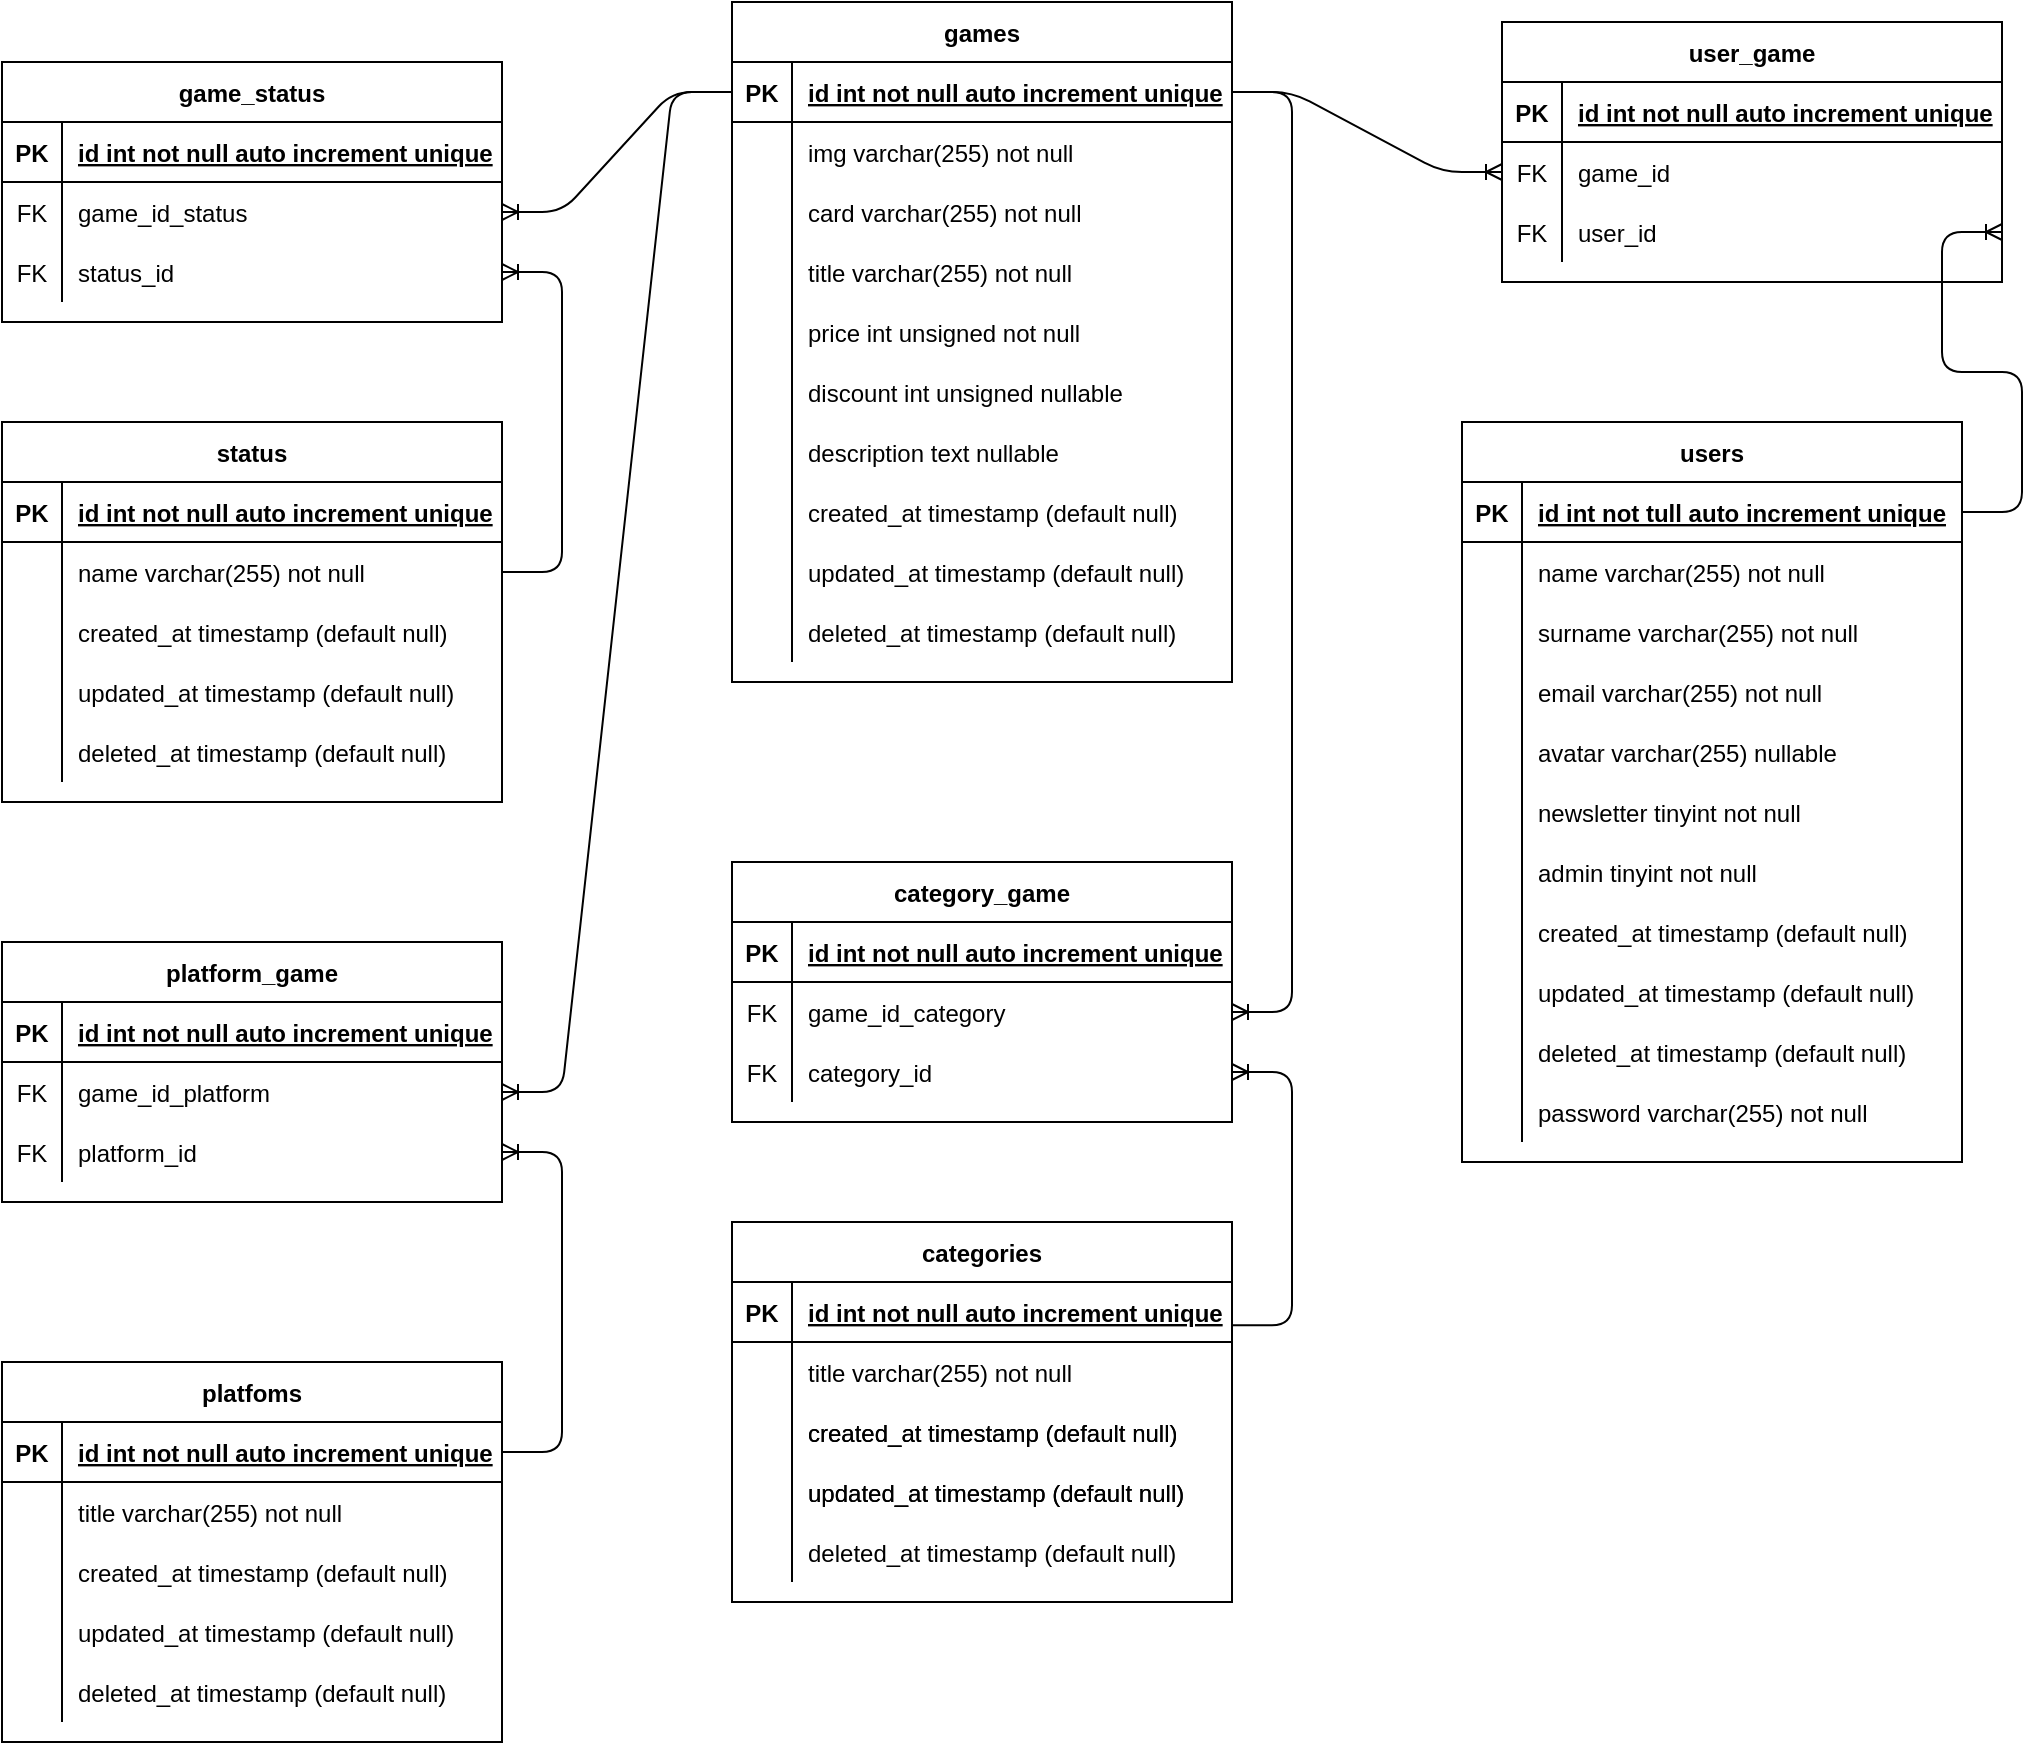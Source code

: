 <mxfile version="14.8.4" type="google"><diagram id="R2lEEEUBdFMjLlhIrx00" name="Page-1"><mxGraphModel dx="1662" dy="804" grid="1" gridSize="10" guides="1" tooltips="1" connect="1" arrows="1" fold="1" page="1" pageScale="1" pageWidth="850" pageHeight="1100" math="0" shadow="0" extFonts="Permanent Marker^https://fonts.googleapis.com/css?family=Permanent+Marker"><root><mxCell id="0"/><mxCell id="1" parent="0"/><mxCell id="C-vyLk0tnHw3VtMMgP7b-13" value="categories" style="shape=table;startSize=30;container=1;collapsible=1;childLayout=tableLayout;fixedRows=1;rowLines=0;fontStyle=1;align=center;resizeLast=1;" parent="1" vertex="1"><mxGeometry x="425" y="630" width="250" height="190" as="geometry"/></mxCell><mxCell id="C-vyLk0tnHw3VtMMgP7b-14" value="" style="shape=partialRectangle;collapsible=0;dropTarget=0;pointerEvents=0;fillColor=none;points=[[0,0.5],[1,0.5]];portConstraint=eastwest;top=0;left=0;right=0;bottom=1;" parent="C-vyLk0tnHw3VtMMgP7b-13" vertex="1"><mxGeometry y="30" width="250" height="30" as="geometry"/></mxCell><mxCell id="C-vyLk0tnHw3VtMMgP7b-15" value="PK" style="shape=partialRectangle;overflow=hidden;connectable=0;fillColor=none;top=0;left=0;bottom=0;right=0;fontStyle=1;" parent="C-vyLk0tnHw3VtMMgP7b-14" vertex="1"><mxGeometry width="30" height="30" as="geometry"/></mxCell><mxCell id="C-vyLk0tnHw3VtMMgP7b-16" value="id int not null auto increment unique" style="shape=partialRectangle;overflow=hidden;connectable=0;fillColor=none;top=0;left=0;bottom=0;right=0;align=left;spacingLeft=6;fontStyle=5;" parent="C-vyLk0tnHw3VtMMgP7b-14" vertex="1"><mxGeometry x="30" width="220" height="30" as="geometry"/></mxCell><mxCell id="C-vyLk0tnHw3VtMMgP7b-17" value="" style="shape=partialRectangle;collapsible=0;dropTarget=0;pointerEvents=0;fillColor=none;points=[[0,0.5],[1,0.5]];portConstraint=eastwest;top=0;left=0;right=0;bottom=0;" parent="C-vyLk0tnHw3VtMMgP7b-13" vertex="1"><mxGeometry y="60" width="250" height="30" as="geometry"/></mxCell><mxCell id="C-vyLk0tnHw3VtMMgP7b-18" value="" style="shape=partialRectangle;overflow=hidden;connectable=0;fillColor=none;top=0;left=0;bottom=0;right=0;" parent="C-vyLk0tnHw3VtMMgP7b-17" vertex="1"><mxGeometry width="30" height="30" as="geometry"/></mxCell><mxCell id="C-vyLk0tnHw3VtMMgP7b-19" value="title varchar(255) not null" style="shape=partialRectangle;overflow=hidden;connectable=0;fillColor=none;top=0;left=0;bottom=0;right=0;align=left;spacingLeft=6;" parent="C-vyLk0tnHw3VtMMgP7b-17" vertex="1"><mxGeometry x="30" width="220" height="30" as="geometry"/></mxCell><mxCell id="DOrkdkIdD7_rXKgFwpQY-126" value="" style="shape=partialRectangle;collapsible=0;dropTarget=0;pointerEvents=0;fillColor=none;points=[[0,0.5],[1,0.5]];portConstraint=eastwest;top=0;left=0;right=0;bottom=0;" parent="C-vyLk0tnHw3VtMMgP7b-13" vertex="1"><mxGeometry y="90" width="250" height="30" as="geometry"/></mxCell><mxCell id="DOrkdkIdD7_rXKgFwpQY-127" value="" style="shape=partialRectangle;overflow=hidden;connectable=0;fillColor=none;top=0;left=0;bottom=0;right=0;" parent="DOrkdkIdD7_rXKgFwpQY-126" vertex="1"><mxGeometry width="30" height="30" as="geometry"/></mxCell><mxCell id="DOrkdkIdD7_rXKgFwpQY-128" value="" style="shape=partialRectangle;overflow=hidden;connectable=0;fillColor=none;top=0;left=0;bottom=0;right=0;align=left;spacingLeft=6;" parent="DOrkdkIdD7_rXKgFwpQY-126" vertex="1"><mxGeometry x="30" width="220" height="30" as="geometry"/></mxCell><mxCell id="DOrkdkIdD7_rXKgFwpQY-129" value="" style="shape=partialRectangle;collapsible=0;dropTarget=0;pointerEvents=0;fillColor=none;points=[[0,0.5],[1,0.5]];portConstraint=eastwest;top=0;left=0;right=0;bottom=0;" parent="C-vyLk0tnHw3VtMMgP7b-13" vertex="1"><mxGeometry y="120" width="250" height="30" as="geometry"/></mxCell><mxCell id="DOrkdkIdD7_rXKgFwpQY-130" value="" style="shape=partialRectangle;overflow=hidden;connectable=0;fillColor=none;top=0;left=0;bottom=0;right=0;" parent="DOrkdkIdD7_rXKgFwpQY-129" vertex="1"><mxGeometry width="30" height="30" as="geometry"/></mxCell><mxCell id="DOrkdkIdD7_rXKgFwpQY-131" value="" style="shape=partialRectangle;overflow=hidden;connectable=0;fillColor=none;top=0;left=0;bottom=0;right=0;align=left;spacingLeft=6;" parent="DOrkdkIdD7_rXKgFwpQY-129" vertex="1"><mxGeometry x="30" width="220" height="30" as="geometry"/></mxCell><mxCell id="DOrkdkIdD7_rXKgFwpQY-132" value="" style="shape=partialRectangle;collapsible=0;dropTarget=0;pointerEvents=0;fillColor=none;points=[[0,0.5],[1,0.5]];portConstraint=eastwest;top=0;left=0;right=0;bottom=0;" parent="C-vyLk0tnHw3VtMMgP7b-13" vertex="1"><mxGeometry y="150" width="250" height="30" as="geometry"/></mxCell><mxCell id="DOrkdkIdD7_rXKgFwpQY-133" value="" style="shape=partialRectangle;overflow=hidden;connectable=0;fillColor=none;top=0;left=0;bottom=0;right=0;" parent="DOrkdkIdD7_rXKgFwpQY-132" vertex="1"><mxGeometry width="30" height="30" as="geometry"/></mxCell><mxCell id="DOrkdkIdD7_rXKgFwpQY-134" value="" style="shape=partialRectangle;overflow=hidden;connectable=0;fillColor=none;top=0;left=0;bottom=0;right=0;align=left;spacingLeft=6;" parent="DOrkdkIdD7_rXKgFwpQY-132" vertex="1"><mxGeometry x="30" width="220" height="30" as="geometry"/></mxCell><mxCell id="C-vyLk0tnHw3VtMMgP7b-23" value="users" style="shape=table;startSize=30;container=1;collapsible=1;childLayout=tableLayout;fixedRows=1;rowLines=0;fontStyle=1;align=center;resizeLast=1;" parent="1" vertex="1"><mxGeometry x="790" y="230" width="250" height="370" as="geometry"/></mxCell><mxCell id="C-vyLk0tnHw3VtMMgP7b-24" value="" style="shape=partialRectangle;collapsible=0;dropTarget=0;pointerEvents=0;fillColor=none;points=[[0,0.5],[1,0.5]];portConstraint=eastwest;top=0;left=0;right=0;bottom=1;" parent="C-vyLk0tnHw3VtMMgP7b-23" vertex="1"><mxGeometry y="30" width="250" height="30" as="geometry"/></mxCell><mxCell id="C-vyLk0tnHw3VtMMgP7b-25" value="PK" style="shape=partialRectangle;overflow=hidden;connectable=0;fillColor=none;top=0;left=0;bottom=0;right=0;fontStyle=1;" parent="C-vyLk0tnHw3VtMMgP7b-24" vertex="1"><mxGeometry width="30" height="30" as="geometry"/></mxCell><mxCell id="C-vyLk0tnHw3VtMMgP7b-26" value="id int not tull auto increment unique" style="shape=partialRectangle;overflow=hidden;connectable=0;fillColor=none;top=0;left=0;bottom=0;right=0;align=left;spacingLeft=6;fontStyle=5;" parent="C-vyLk0tnHw3VtMMgP7b-24" vertex="1"><mxGeometry x="30" width="220" height="30" as="geometry"/></mxCell><mxCell id="C-vyLk0tnHw3VtMMgP7b-27" value="" style="shape=partialRectangle;collapsible=0;dropTarget=0;pointerEvents=0;fillColor=none;points=[[0,0.5],[1,0.5]];portConstraint=eastwest;top=0;left=0;right=0;bottom=0;" parent="C-vyLk0tnHw3VtMMgP7b-23" vertex="1"><mxGeometry y="60" width="250" height="30" as="geometry"/></mxCell><mxCell id="C-vyLk0tnHw3VtMMgP7b-28" value="" style="shape=partialRectangle;overflow=hidden;connectable=0;fillColor=none;top=0;left=0;bottom=0;right=0;" parent="C-vyLk0tnHw3VtMMgP7b-27" vertex="1"><mxGeometry width="30" height="30" as="geometry"/></mxCell><mxCell id="C-vyLk0tnHw3VtMMgP7b-29" value="name varchar(255) not null" style="shape=partialRectangle;overflow=hidden;connectable=0;fillColor=none;top=0;left=0;bottom=0;right=0;align=left;spacingLeft=6;" parent="C-vyLk0tnHw3VtMMgP7b-27" vertex="1"><mxGeometry x="30" width="220" height="30" as="geometry"/></mxCell><mxCell id="DOrkdkIdD7_rXKgFwpQY-8" value="" style="shape=partialRectangle;collapsible=0;dropTarget=0;pointerEvents=0;fillColor=none;points=[[0,0.5],[1,0.5]];portConstraint=eastwest;top=0;left=0;right=0;bottom=0;" parent="C-vyLk0tnHw3VtMMgP7b-23" vertex="1"><mxGeometry y="90" width="250" height="30" as="geometry"/></mxCell><mxCell id="DOrkdkIdD7_rXKgFwpQY-9" value="" style="shape=partialRectangle;overflow=hidden;connectable=0;fillColor=none;top=0;left=0;bottom=0;right=0;" parent="DOrkdkIdD7_rXKgFwpQY-8" vertex="1"><mxGeometry width="30" height="30" as="geometry"/></mxCell><mxCell id="DOrkdkIdD7_rXKgFwpQY-10" value="surname varchar(255) not null" style="shape=partialRectangle;overflow=hidden;connectable=0;fillColor=none;top=0;left=0;bottom=0;right=0;align=left;spacingLeft=6;" parent="DOrkdkIdD7_rXKgFwpQY-8" vertex="1"><mxGeometry x="30" width="220" height="30" as="geometry"/></mxCell><mxCell id="DOrkdkIdD7_rXKgFwpQY-21" value="" style="shape=partialRectangle;collapsible=0;dropTarget=0;pointerEvents=0;fillColor=none;points=[[0,0.5],[1,0.5]];portConstraint=eastwest;top=0;left=0;right=0;bottom=0;" parent="C-vyLk0tnHw3VtMMgP7b-23" vertex="1"><mxGeometry y="120" width="250" height="30" as="geometry"/></mxCell><mxCell id="DOrkdkIdD7_rXKgFwpQY-22" value="" style="shape=partialRectangle;overflow=hidden;connectable=0;fillColor=none;top=0;left=0;bottom=0;right=0;" parent="DOrkdkIdD7_rXKgFwpQY-21" vertex="1"><mxGeometry width="30" height="30" as="geometry"/></mxCell><mxCell id="DOrkdkIdD7_rXKgFwpQY-23" value="email varchar(255) not null" style="shape=partialRectangle;overflow=hidden;connectable=0;fillColor=none;top=0;left=0;bottom=0;right=0;align=left;spacingLeft=6;" parent="DOrkdkIdD7_rXKgFwpQY-21" vertex="1"><mxGeometry x="30" width="220" height="30" as="geometry"/></mxCell><mxCell id="DOrkdkIdD7_rXKgFwpQY-24" value="" style="shape=partialRectangle;collapsible=0;dropTarget=0;pointerEvents=0;fillColor=none;points=[[0,0.5],[1,0.5]];portConstraint=eastwest;top=0;left=0;right=0;bottom=0;" parent="C-vyLk0tnHw3VtMMgP7b-23" vertex="1"><mxGeometry y="150" width="250" height="30" as="geometry"/></mxCell><mxCell id="DOrkdkIdD7_rXKgFwpQY-25" value="" style="shape=partialRectangle;overflow=hidden;connectable=0;fillColor=none;top=0;left=0;bottom=0;right=0;" parent="DOrkdkIdD7_rXKgFwpQY-24" vertex="1"><mxGeometry width="30" height="30" as="geometry"/></mxCell><mxCell id="DOrkdkIdD7_rXKgFwpQY-26" value="avatar varchar(255) nullable" style="shape=partialRectangle;overflow=hidden;connectable=0;fillColor=none;top=0;left=0;bottom=0;right=0;align=left;spacingLeft=6;" parent="DOrkdkIdD7_rXKgFwpQY-24" vertex="1"><mxGeometry x="30" width="220" height="30" as="geometry"/></mxCell><mxCell id="DOrkdkIdD7_rXKgFwpQY-43" value="" style="shape=partialRectangle;collapsible=0;dropTarget=0;pointerEvents=0;fillColor=none;points=[[0,0.5],[1,0.5]];portConstraint=eastwest;top=0;left=0;right=0;bottom=0;" parent="C-vyLk0tnHw3VtMMgP7b-23" vertex="1"><mxGeometry y="180" width="250" height="30" as="geometry"/></mxCell><mxCell id="DOrkdkIdD7_rXKgFwpQY-44" value="" style="shape=partialRectangle;overflow=hidden;connectable=0;fillColor=none;top=0;left=0;bottom=0;right=0;" parent="DOrkdkIdD7_rXKgFwpQY-43" vertex="1"><mxGeometry width="30" height="30" as="geometry"/></mxCell><mxCell id="DOrkdkIdD7_rXKgFwpQY-45" value="newsletter tinyint not null" style="shape=partialRectangle;overflow=hidden;connectable=0;fillColor=none;top=0;left=0;bottom=0;right=0;align=left;spacingLeft=6;" parent="DOrkdkIdD7_rXKgFwpQY-43" vertex="1"><mxGeometry x="30" width="220" height="30" as="geometry"/></mxCell><mxCell id="DOrkdkIdD7_rXKgFwpQY-46" value="" style="shape=partialRectangle;collapsible=0;dropTarget=0;pointerEvents=0;fillColor=none;points=[[0,0.5],[1,0.5]];portConstraint=eastwest;top=0;left=0;right=0;bottom=0;" parent="C-vyLk0tnHw3VtMMgP7b-23" vertex="1"><mxGeometry y="210" width="250" height="30" as="geometry"/></mxCell><mxCell id="DOrkdkIdD7_rXKgFwpQY-47" value="" style="shape=partialRectangle;overflow=hidden;connectable=0;fillColor=none;top=0;left=0;bottom=0;right=0;" parent="DOrkdkIdD7_rXKgFwpQY-46" vertex="1"><mxGeometry width="30" height="30" as="geometry"/></mxCell><mxCell id="DOrkdkIdD7_rXKgFwpQY-48" value="admin tinyint not null" style="shape=partialRectangle;overflow=hidden;connectable=0;fillColor=none;top=0;left=0;bottom=0;right=0;align=left;spacingLeft=6;" parent="DOrkdkIdD7_rXKgFwpQY-46" vertex="1"><mxGeometry x="30" width="220" height="30" as="geometry"/></mxCell><mxCell id="DOrkdkIdD7_rXKgFwpQY-96" value="" style="shape=partialRectangle;collapsible=0;dropTarget=0;pointerEvents=0;fillColor=none;points=[[0,0.5],[1,0.5]];portConstraint=eastwest;top=0;left=0;right=0;bottom=0;" parent="C-vyLk0tnHw3VtMMgP7b-23" vertex="1"><mxGeometry y="240" width="250" height="30" as="geometry"/></mxCell><mxCell id="DOrkdkIdD7_rXKgFwpQY-97" value="" style="shape=partialRectangle;overflow=hidden;connectable=0;fillColor=none;top=0;left=0;bottom=0;right=0;" parent="DOrkdkIdD7_rXKgFwpQY-96" vertex="1"><mxGeometry width="30" height="30" as="geometry"/></mxCell><mxCell id="DOrkdkIdD7_rXKgFwpQY-98" value="created_at timestamp (default null)" style="shape=partialRectangle;overflow=hidden;connectable=0;fillColor=none;top=0;left=0;bottom=0;right=0;align=left;spacingLeft=6;" parent="DOrkdkIdD7_rXKgFwpQY-96" vertex="1"><mxGeometry x="30" width="220" height="30" as="geometry"/></mxCell><mxCell id="DOrkdkIdD7_rXKgFwpQY-99" value="" style="shape=partialRectangle;collapsible=0;dropTarget=0;pointerEvents=0;fillColor=none;points=[[0,0.5],[1,0.5]];portConstraint=eastwest;top=0;left=0;right=0;bottom=0;" parent="C-vyLk0tnHw3VtMMgP7b-23" vertex="1"><mxGeometry y="270" width="250" height="30" as="geometry"/></mxCell><mxCell id="DOrkdkIdD7_rXKgFwpQY-100" value="" style="shape=partialRectangle;overflow=hidden;connectable=0;fillColor=none;top=0;left=0;bottom=0;right=0;" parent="DOrkdkIdD7_rXKgFwpQY-99" vertex="1"><mxGeometry width="30" height="30" as="geometry"/></mxCell><mxCell id="DOrkdkIdD7_rXKgFwpQY-101" value="updated_at timestamp (default null)" style="shape=partialRectangle;overflow=hidden;connectable=0;fillColor=none;top=0;left=0;bottom=0;right=0;align=left;spacingLeft=6;" parent="DOrkdkIdD7_rXKgFwpQY-99" vertex="1"><mxGeometry x="30" width="220" height="30" as="geometry"/></mxCell><mxCell id="DOrkdkIdD7_rXKgFwpQY-102" value="" style="shape=partialRectangle;collapsible=0;dropTarget=0;pointerEvents=0;fillColor=none;points=[[0,0.5],[1,0.5]];portConstraint=eastwest;top=0;left=0;right=0;bottom=0;" parent="C-vyLk0tnHw3VtMMgP7b-23" vertex="1"><mxGeometry y="300" width="250" height="30" as="geometry"/></mxCell><mxCell id="DOrkdkIdD7_rXKgFwpQY-103" value="" style="shape=partialRectangle;overflow=hidden;connectable=0;fillColor=none;top=0;left=0;bottom=0;right=0;" parent="DOrkdkIdD7_rXKgFwpQY-102" vertex="1"><mxGeometry width="30" height="30" as="geometry"/></mxCell><mxCell id="DOrkdkIdD7_rXKgFwpQY-104" value="deleted_at timestamp (default null)" style="shape=partialRectangle;overflow=hidden;connectable=0;fillColor=none;top=0;left=0;bottom=0;right=0;align=left;spacingLeft=6;" parent="DOrkdkIdD7_rXKgFwpQY-102" vertex="1"><mxGeometry x="30" width="220" height="30" as="geometry"/></mxCell><mxCell id="sNkfsuX1Dejt020zJqPN-1" value="" style="shape=partialRectangle;collapsible=0;dropTarget=0;pointerEvents=0;fillColor=none;points=[[0,0.5],[1,0.5]];portConstraint=eastwest;top=0;left=0;right=0;bottom=0;" parent="C-vyLk0tnHw3VtMMgP7b-23" vertex="1"><mxGeometry y="330" width="250" height="30" as="geometry"/></mxCell><mxCell id="sNkfsuX1Dejt020zJqPN-2" value="" style="shape=partialRectangle;overflow=hidden;connectable=0;fillColor=none;top=0;left=0;bottom=0;right=0;" parent="sNkfsuX1Dejt020zJqPN-1" vertex="1"><mxGeometry width="30" height="30" as="geometry"/></mxCell><mxCell id="sNkfsuX1Dejt020zJqPN-3" value="password varchar(255) not null" style="shape=partialRectangle;overflow=hidden;connectable=0;fillColor=none;top=0;left=0;bottom=0;right=0;align=left;spacingLeft=6;" parent="sNkfsuX1Dejt020zJqPN-1" vertex="1"><mxGeometry x="30" width="220" height="30" as="geometry"/></mxCell><mxCell id="DOrkdkIdD7_rXKgFwpQY-1" value="games" style="shape=table;startSize=30;container=1;collapsible=1;childLayout=tableLayout;fixedRows=1;rowLines=0;fontStyle=1;align=center;resizeLast=1;" parent="1" vertex="1"><mxGeometry x="425" y="20" width="250" height="340" as="geometry"/></mxCell><mxCell id="DOrkdkIdD7_rXKgFwpQY-2" value="" style="shape=partialRectangle;collapsible=0;dropTarget=0;pointerEvents=0;fillColor=none;points=[[0,0.5],[1,0.5]];portConstraint=eastwest;top=0;left=0;right=0;bottom=1;" parent="DOrkdkIdD7_rXKgFwpQY-1" vertex="1"><mxGeometry y="30" width="250" height="30" as="geometry"/></mxCell><mxCell id="DOrkdkIdD7_rXKgFwpQY-3" value="PK" style="shape=partialRectangle;overflow=hidden;connectable=0;fillColor=none;top=0;left=0;bottom=0;right=0;fontStyle=1;" parent="DOrkdkIdD7_rXKgFwpQY-2" vertex="1"><mxGeometry width="30" height="30" as="geometry"/></mxCell><mxCell id="DOrkdkIdD7_rXKgFwpQY-4" value="id int not null auto increment unique" style="shape=partialRectangle;overflow=hidden;connectable=0;fillColor=none;top=0;left=0;bottom=0;right=0;align=left;spacingLeft=6;fontStyle=5;" parent="DOrkdkIdD7_rXKgFwpQY-2" vertex="1"><mxGeometry x="30" width="220" height="30" as="geometry"/></mxCell><mxCell id="DOrkdkIdD7_rXKgFwpQY-5" value="" style="shape=partialRectangle;collapsible=0;dropTarget=0;pointerEvents=0;fillColor=none;points=[[0,0.5],[1,0.5]];portConstraint=eastwest;top=0;left=0;right=0;bottom=0;" parent="DOrkdkIdD7_rXKgFwpQY-1" vertex="1"><mxGeometry y="60" width="250" height="30" as="geometry"/></mxCell><mxCell id="DOrkdkIdD7_rXKgFwpQY-6" value="" style="shape=partialRectangle;overflow=hidden;connectable=0;fillColor=none;top=0;left=0;bottom=0;right=0;" parent="DOrkdkIdD7_rXKgFwpQY-5" vertex="1"><mxGeometry width="30" height="30" as="geometry"/></mxCell><mxCell id="DOrkdkIdD7_rXKgFwpQY-7" value="img varchar(255) not null" style="shape=partialRectangle;overflow=hidden;connectable=0;fillColor=none;top=0;left=0;bottom=0;right=0;align=left;spacingLeft=6;" parent="DOrkdkIdD7_rXKgFwpQY-5" vertex="1"><mxGeometry x="30" width="220" height="30" as="geometry"/></mxCell><mxCell id="DOrkdkIdD7_rXKgFwpQY-49" value="" style="shape=partialRectangle;collapsible=0;dropTarget=0;pointerEvents=0;fillColor=none;points=[[0,0.5],[1,0.5]];portConstraint=eastwest;top=0;left=0;right=0;bottom=0;" parent="DOrkdkIdD7_rXKgFwpQY-1" vertex="1"><mxGeometry y="90" width="250" height="30" as="geometry"/></mxCell><mxCell id="DOrkdkIdD7_rXKgFwpQY-50" value="" style="shape=partialRectangle;overflow=hidden;connectable=0;fillColor=none;top=0;left=0;bottom=0;right=0;" parent="DOrkdkIdD7_rXKgFwpQY-49" vertex="1"><mxGeometry width="30" height="30" as="geometry"/></mxCell><mxCell id="DOrkdkIdD7_rXKgFwpQY-51" value="card varchar(255) not null" style="shape=partialRectangle;overflow=hidden;connectable=0;fillColor=none;top=0;left=0;bottom=0;right=0;align=left;spacingLeft=6;" parent="DOrkdkIdD7_rXKgFwpQY-49" vertex="1"><mxGeometry x="30" width="220" height="30" as="geometry"/></mxCell><mxCell id="DOrkdkIdD7_rXKgFwpQY-52" value="" style="shape=partialRectangle;collapsible=0;dropTarget=0;pointerEvents=0;fillColor=none;points=[[0,0.5],[1,0.5]];portConstraint=eastwest;top=0;left=0;right=0;bottom=0;" parent="DOrkdkIdD7_rXKgFwpQY-1" vertex="1"><mxGeometry y="120" width="250" height="30" as="geometry"/></mxCell><mxCell id="DOrkdkIdD7_rXKgFwpQY-53" value="" style="shape=partialRectangle;overflow=hidden;connectable=0;fillColor=none;top=0;left=0;bottom=0;right=0;" parent="DOrkdkIdD7_rXKgFwpQY-52" vertex="1"><mxGeometry width="30" height="30" as="geometry"/></mxCell><mxCell id="DOrkdkIdD7_rXKgFwpQY-54" value="title varchar(255) not null" style="shape=partialRectangle;overflow=hidden;connectable=0;fillColor=none;top=0;left=0;bottom=0;right=0;align=left;spacingLeft=6;" parent="DOrkdkIdD7_rXKgFwpQY-52" vertex="1"><mxGeometry x="30" width="220" height="30" as="geometry"/></mxCell><mxCell id="DOrkdkIdD7_rXKgFwpQY-70" value="" style="shape=partialRectangle;collapsible=0;dropTarget=0;pointerEvents=0;fillColor=none;points=[[0,0.5],[1,0.5]];portConstraint=eastwest;top=0;left=0;right=0;bottom=0;" parent="DOrkdkIdD7_rXKgFwpQY-1" vertex="1"><mxGeometry y="150" width="250" height="30" as="geometry"/></mxCell><mxCell id="DOrkdkIdD7_rXKgFwpQY-71" value="" style="shape=partialRectangle;overflow=hidden;connectable=0;fillColor=none;top=0;left=0;bottom=0;right=0;" parent="DOrkdkIdD7_rXKgFwpQY-70" vertex="1"><mxGeometry width="30" height="30" as="geometry"/></mxCell><mxCell id="DOrkdkIdD7_rXKgFwpQY-72" value="price int unsigned not null" style="shape=partialRectangle;overflow=hidden;connectable=0;fillColor=none;top=0;left=0;bottom=0;right=0;align=left;spacingLeft=6;" parent="DOrkdkIdD7_rXKgFwpQY-70" vertex="1"><mxGeometry x="30" width="220" height="30" as="geometry"/></mxCell><mxCell id="DOrkdkIdD7_rXKgFwpQY-76" value="" style="shape=partialRectangle;collapsible=0;dropTarget=0;pointerEvents=0;fillColor=none;points=[[0,0.5],[1,0.5]];portConstraint=eastwest;top=0;left=0;right=0;bottom=0;" parent="DOrkdkIdD7_rXKgFwpQY-1" vertex="1"><mxGeometry y="180" width="250" height="30" as="geometry"/></mxCell><mxCell id="DOrkdkIdD7_rXKgFwpQY-77" value="" style="shape=partialRectangle;overflow=hidden;connectable=0;fillColor=none;top=0;left=0;bottom=0;right=0;" parent="DOrkdkIdD7_rXKgFwpQY-76" vertex="1"><mxGeometry width="30" height="30" as="geometry"/></mxCell><mxCell id="DOrkdkIdD7_rXKgFwpQY-78" value="discount int unsigned nullable" style="shape=partialRectangle;overflow=hidden;connectable=0;fillColor=none;top=0;left=0;bottom=0;right=0;align=left;spacingLeft=6;" parent="DOrkdkIdD7_rXKgFwpQY-76" vertex="1"><mxGeometry x="30" width="220" height="30" as="geometry"/></mxCell><mxCell id="DOrkdkIdD7_rXKgFwpQY-79" value="" style="shape=partialRectangle;collapsible=0;dropTarget=0;pointerEvents=0;fillColor=none;points=[[0,0.5],[1,0.5]];portConstraint=eastwest;top=0;left=0;right=0;bottom=0;" parent="DOrkdkIdD7_rXKgFwpQY-1" vertex="1"><mxGeometry y="210" width="250" height="30" as="geometry"/></mxCell><mxCell id="DOrkdkIdD7_rXKgFwpQY-80" value="" style="shape=partialRectangle;overflow=hidden;connectable=0;fillColor=none;top=0;left=0;bottom=0;right=0;" parent="DOrkdkIdD7_rXKgFwpQY-79" vertex="1"><mxGeometry width="30" height="30" as="geometry"/></mxCell><mxCell id="DOrkdkIdD7_rXKgFwpQY-81" value="description text nullable" style="shape=partialRectangle;overflow=hidden;connectable=0;fillColor=none;top=0;left=0;bottom=0;right=0;align=left;spacingLeft=6;" parent="DOrkdkIdD7_rXKgFwpQY-79" vertex="1"><mxGeometry x="30" width="220" height="30" as="geometry"/></mxCell><mxCell id="DOrkdkIdD7_rXKgFwpQY-108" value="" style="shape=partialRectangle;collapsible=0;dropTarget=0;pointerEvents=0;fillColor=none;points=[[0,0.5],[1,0.5]];portConstraint=eastwest;top=0;left=0;right=0;bottom=0;" parent="DOrkdkIdD7_rXKgFwpQY-1" vertex="1"><mxGeometry y="240" width="250" height="30" as="geometry"/></mxCell><mxCell id="DOrkdkIdD7_rXKgFwpQY-109" value="" style="shape=partialRectangle;overflow=hidden;connectable=0;fillColor=none;top=0;left=0;bottom=0;right=0;" parent="DOrkdkIdD7_rXKgFwpQY-108" vertex="1"><mxGeometry width="30" height="30" as="geometry"/></mxCell><mxCell id="DOrkdkIdD7_rXKgFwpQY-110" value="" style="shape=partialRectangle;overflow=hidden;connectable=0;fillColor=none;top=0;left=0;bottom=0;right=0;align=left;spacingLeft=6;" parent="DOrkdkIdD7_rXKgFwpQY-108" vertex="1"><mxGeometry x="30" width="220" height="30" as="geometry"/></mxCell><mxCell id="DOrkdkIdD7_rXKgFwpQY-111" value="" style="shape=partialRectangle;collapsible=0;dropTarget=0;pointerEvents=0;fillColor=none;points=[[0,0.5],[1,0.5]];portConstraint=eastwest;top=0;left=0;right=0;bottom=0;" parent="DOrkdkIdD7_rXKgFwpQY-1" vertex="1"><mxGeometry y="270" width="250" height="30" as="geometry"/></mxCell><mxCell id="DOrkdkIdD7_rXKgFwpQY-112" value="" style="shape=partialRectangle;overflow=hidden;connectable=0;fillColor=none;top=0;left=0;bottom=0;right=0;" parent="DOrkdkIdD7_rXKgFwpQY-111" vertex="1"><mxGeometry width="30" height="30" as="geometry"/></mxCell><mxCell id="DOrkdkIdD7_rXKgFwpQY-113" value="" style="shape=partialRectangle;overflow=hidden;connectable=0;fillColor=none;top=0;left=0;bottom=0;right=0;align=left;spacingLeft=6;" parent="DOrkdkIdD7_rXKgFwpQY-111" vertex="1"><mxGeometry x="30" width="220" height="30" as="geometry"/></mxCell><mxCell id="DOrkdkIdD7_rXKgFwpQY-120" value="" style="shape=partialRectangle;collapsible=0;dropTarget=0;pointerEvents=0;fillColor=none;points=[[0,0.5],[1,0.5]];portConstraint=eastwest;top=0;left=0;right=0;bottom=0;" parent="DOrkdkIdD7_rXKgFwpQY-1" vertex="1"><mxGeometry y="300" width="250" height="30" as="geometry"/></mxCell><mxCell id="DOrkdkIdD7_rXKgFwpQY-121" value="" style="shape=partialRectangle;overflow=hidden;connectable=0;fillColor=none;top=0;left=0;bottom=0;right=0;" parent="DOrkdkIdD7_rXKgFwpQY-120" vertex="1"><mxGeometry width="30" height="30" as="geometry"/></mxCell><mxCell id="DOrkdkIdD7_rXKgFwpQY-122" value="deleted_at timestamp (default null)" style="shape=partialRectangle;overflow=hidden;connectable=0;fillColor=none;top=0;left=0;bottom=0;right=0;align=left;spacingLeft=6;" parent="DOrkdkIdD7_rXKgFwpQY-120" vertex="1"><mxGeometry x="30" width="220" height="30" as="geometry"/></mxCell><mxCell id="DOrkdkIdD7_rXKgFwpQY-58" value="category_game" style="shape=table;startSize=30;container=1;collapsible=1;childLayout=tableLayout;fixedRows=1;rowLines=0;fontStyle=1;align=center;resizeLast=1;" parent="1" vertex="1"><mxGeometry x="425" y="450" width="250" height="130" as="geometry"/></mxCell><mxCell id="DOrkdkIdD7_rXKgFwpQY-59" value="" style="shape=partialRectangle;collapsible=0;dropTarget=0;pointerEvents=0;fillColor=none;points=[[0,0.5],[1,0.5]];portConstraint=eastwest;top=0;left=0;right=0;bottom=1;" parent="DOrkdkIdD7_rXKgFwpQY-58" vertex="1"><mxGeometry y="30" width="250" height="30" as="geometry"/></mxCell><mxCell id="DOrkdkIdD7_rXKgFwpQY-60" value="PK" style="shape=partialRectangle;overflow=hidden;connectable=0;fillColor=none;top=0;left=0;bottom=0;right=0;fontStyle=1;" parent="DOrkdkIdD7_rXKgFwpQY-59" vertex="1"><mxGeometry width="30" height="30" as="geometry"/></mxCell><mxCell id="DOrkdkIdD7_rXKgFwpQY-61" value="id int not null auto increment unique" style="shape=partialRectangle;overflow=hidden;connectable=0;fillColor=none;top=0;left=0;bottom=0;right=0;align=left;spacingLeft=6;fontStyle=5;" parent="DOrkdkIdD7_rXKgFwpQY-59" vertex="1"><mxGeometry x="30" width="220" height="30" as="geometry"/></mxCell><mxCell id="DOrkdkIdD7_rXKgFwpQY-62" value="" style="shape=partialRectangle;collapsible=0;dropTarget=0;pointerEvents=0;fillColor=none;points=[[0,0.5],[1,0.5]];portConstraint=eastwest;top=0;left=0;right=0;bottom=0;" parent="DOrkdkIdD7_rXKgFwpQY-58" vertex="1"><mxGeometry y="60" width="250" height="30" as="geometry"/></mxCell><mxCell id="DOrkdkIdD7_rXKgFwpQY-63" value="FK" style="shape=partialRectangle;overflow=hidden;connectable=0;fillColor=none;top=0;left=0;bottom=0;right=0;" parent="DOrkdkIdD7_rXKgFwpQY-62" vertex="1"><mxGeometry width="30" height="30" as="geometry"/></mxCell><mxCell id="DOrkdkIdD7_rXKgFwpQY-64" value="game_id_category" style="shape=partialRectangle;overflow=hidden;connectable=0;fillColor=none;top=0;left=0;bottom=0;right=0;align=left;spacingLeft=6;" parent="DOrkdkIdD7_rXKgFwpQY-62" vertex="1"><mxGeometry x="30" width="220" height="30" as="geometry"/></mxCell><mxCell id="DOrkdkIdD7_rXKgFwpQY-65" value="" style="shape=partialRectangle;collapsible=0;dropTarget=0;pointerEvents=0;fillColor=none;points=[[0,0.5],[1,0.5]];portConstraint=eastwest;top=0;left=0;right=0;bottom=0;" parent="DOrkdkIdD7_rXKgFwpQY-58" vertex="1"><mxGeometry y="90" width="250" height="30" as="geometry"/></mxCell><mxCell id="DOrkdkIdD7_rXKgFwpQY-66" value="FK" style="shape=partialRectangle;overflow=hidden;connectable=0;fillColor=none;top=0;left=0;bottom=0;right=0;" parent="DOrkdkIdD7_rXKgFwpQY-65" vertex="1"><mxGeometry width="30" height="30" as="geometry"/></mxCell><mxCell id="DOrkdkIdD7_rXKgFwpQY-67" value="category_id" style="shape=partialRectangle;overflow=hidden;connectable=0;fillColor=none;top=0;left=0;bottom=0;right=0;align=left;spacingLeft=6;" parent="DOrkdkIdD7_rXKgFwpQY-65" vertex="1"><mxGeometry x="30" width="220" height="30" as="geometry"/></mxCell><mxCell id="DOrkdkIdD7_rXKgFwpQY-68" value="" style="edgeStyle=entityRelationEdgeStyle;fontSize=12;html=1;endArrow=ERoneToMany;exitX=1;exitY=0.5;exitDx=0;exitDy=0;entryX=1;entryY=0.5;entryDx=0;entryDy=0;" parent="1" source="DOrkdkIdD7_rXKgFwpQY-2" target="DOrkdkIdD7_rXKgFwpQY-62" edge="1"><mxGeometry width="100" height="100" relative="1" as="geometry"><mxPoint x="320" y="455" as="sourcePoint"/><mxPoint x="420" y="355" as="targetPoint"/></mxGeometry></mxCell><mxCell id="DOrkdkIdD7_rXKgFwpQY-69" value="" style="edgeStyle=entityRelationEdgeStyle;fontSize=12;html=1;endArrow=ERoneToMany;exitX=0.999;exitY=0.722;exitDx=0;exitDy=0;exitPerimeter=0;" parent="1" source="C-vyLk0tnHw3VtMMgP7b-14" target="DOrkdkIdD7_rXKgFwpQY-65" edge="1"><mxGeometry width="100" height="100" relative="1" as="geometry"><mxPoint x="750.0" y="280" as="sourcePoint"/><mxPoint x="750.0" y="560" as="targetPoint"/></mxGeometry></mxCell><mxCell id="DOrkdkIdD7_rXKgFwpQY-123" value="created_at timestamp (default null)" style="shape=partialRectangle;overflow=hidden;connectable=0;fillColor=none;top=0;left=0;bottom=0;right=0;align=left;spacingLeft=6;" parent="1" vertex="1"><mxGeometry x="455" y="260" width="220" height="30" as="geometry"/></mxCell><mxCell id="DOrkdkIdD7_rXKgFwpQY-124" value="updated_at timestamp (default null)" style="shape=partialRectangle;overflow=hidden;connectable=0;fillColor=none;top=0;left=0;bottom=0;right=0;align=left;spacingLeft=6;" parent="1" vertex="1"><mxGeometry x="455" y="290" width="220" height="30" as="geometry"/></mxCell><mxCell id="DOrkdkIdD7_rXKgFwpQY-138" value="created_at timestamp (default null)" style="shape=partialRectangle;overflow=hidden;connectable=0;fillColor=none;top=0;left=0;bottom=0;right=0;align=left;spacingLeft=6;" parent="1" vertex="1"><mxGeometry x="455" y="720" width="220" height="30" as="geometry"/></mxCell><mxCell id="DOrkdkIdD7_rXKgFwpQY-139" value="updated_at timestamp (default null)" style="shape=partialRectangle;overflow=hidden;connectable=0;fillColor=none;top=0;left=0;bottom=0;right=0;align=left;spacingLeft=6;" parent="1" vertex="1"><mxGeometry x="455" y="750" width="220" height="30" as="geometry"/></mxCell><mxCell id="DOrkdkIdD7_rXKgFwpQY-140" value="deleted_at timestamp (default null)" style="shape=partialRectangle;overflow=hidden;connectable=0;fillColor=none;top=0;left=0;bottom=0;right=0;align=left;spacingLeft=6;" parent="1" vertex="1"><mxGeometry x="455" y="780" width="220" height="30" as="geometry"/></mxCell><mxCell id="DOrkdkIdD7_rXKgFwpQY-145" value="platform_game" style="shape=table;startSize=30;container=1;collapsible=1;childLayout=tableLayout;fixedRows=1;rowLines=0;fontStyle=1;align=center;resizeLast=1;" parent="1" vertex="1"><mxGeometry x="60" y="490" width="250" height="130" as="geometry"/></mxCell><mxCell id="DOrkdkIdD7_rXKgFwpQY-146" value="" style="shape=partialRectangle;collapsible=0;dropTarget=0;pointerEvents=0;fillColor=none;points=[[0,0.5],[1,0.5]];portConstraint=eastwest;top=0;left=0;right=0;bottom=1;" parent="DOrkdkIdD7_rXKgFwpQY-145" vertex="1"><mxGeometry y="30" width="250" height="30" as="geometry"/></mxCell><mxCell id="DOrkdkIdD7_rXKgFwpQY-147" value="PK" style="shape=partialRectangle;overflow=hidden;connectable=0;fillColor=none;top=0;left=0;bottom=0;right=0;fontStyle=1;" parent="DOrkdkIdD7_rXKgFwpQY-146" vertex="1"><mxGeometry width="30" height="30" as="geometry"/></mxCell><mxCell id="DOrkdkIdD7_rXKgFwpQY-148" value="id int not null auto increment unique" style="shape=partialRectangle;overflow=hidden;connectable=0;fillColor=none;top=0;left=0;bottom=0;right=0;align=left;spacingLeft=6;fontStyle=5;" parent="DOrkdkIdD7_rXKgFwpQY-146" vertex="1"><mxGeometry x="30" width="220" height="30" as="geometry"/></mxCell><mxCell id="DOrkdkIdD7_rXKgFwpQY-149" value="" style="shape=partialRectangle;collapsible=0;dropTarget=0;pointerEvents=0;fillColor=none;points=[[0,0.5],[1,0.5]];portConstraint=eastwest;top=0;left=0;right=0;bottom=0;" parent="DOrkdkIdD7_rXKgFwpQY-145" vertex="1"><mxGeometry y="60" width="250" height="30" as="geometry"/></mxCell><mxCell id="DOrkdkIdD7_rXKgFwpQY-150" value="FK" style="shape=partialRectangle;overflow=hidden;connectable=0;fillColor=none;top=0;left=0;bottom=0;right=0;" parent="DOrkdkIdD7_rXKgFwpQY-149" vertex="1"><mxGeometry width="30" height="30" as="geometry"/></mxCell><mxCell id="DOrkdkIdD7_rXKgFwpQY-151" value="game_id_platform" style="shape=partialRectangle;overflow=hidden;connectable=0;fillColor=none;top=0;left=0;bottom=0;right=0;align=left;spacingLeft=6;" parent="DOrkdkIdD7_rXKgFwpQY-149" vertex="1"><mxGeometry x="30" width="220" height="30" as="geometry"/></mxCell><mxCell id="DOrkdkIdD7_rXKgFwpQY-152" value="" style="shape=partialRectangle;collapsible=0;dropTarget=0;pointerEvents=0;fillColor=none;points=[[0,0.5],[1,0.5]];portConstraint=eastwest;top=0;left=0;right=0;bottom=0;" parent="DOrkdkIdD7_rXKgFwpQY-145" vertex="1"><mxGeometry y="90" width="250" height="30" as="geometry"/></mxCell><mxCell id="DOrkdkIdD7_rXKgFwpQY-153" value="FK" style="shape=partialRectangle;overflow=hidden;connectable=0;fillColor=none;top=0;left=0;bottom=0;right=0;" parent="DOrkdkIdD7_rXKgFwpQY-152" vertex="1"><mxGeometry width="30" height="30" as="geometry"/></mxCell><mxCell id="DOrkdkIdD7_rXKgFwpQY-154" value="platform_id" style="shape=partialRectangle;overflow=hidden;connectable=0;fillColor=none;top=0;left=0;bottom=0;right=0;align=left;spacingLeft=6;" parent="DOrkdkIdD7_rXKgFwpQY-152" vertex="1"><mxGeometry x="30" width="220" height="30" as="geometry"/></mxCell><mxCell id="DOrkdkIdD7_rXKgFwpQY-164" value="platfoms" style="shape=table;startSize=30;container=1;collapsible=1;childLayout=tableLayout;fixedRows=1;rowLines=0;fontStyle=1;align=center;resizeLast=1;" parent="1" vertex="1"><mxGeometry x="60" y="700" width="250" height="190" as="geometry"/></mxCell><mxCell id="DOrkdkIdD7_rXKgFwpQY-165" value="" style="shape=partialRectangle;collapsible=0;dropTarget=0;pointerEvents=0;fillColor=none;points=[[0,0.5],[1,0.5]];portConstraint=eastwest;top=0;left=0;right=0;bottom=1;" parent="DOrkdkIdD7_rXKgFwpQY-164" vertex="1"><mxGeometry y="30" width="250" height="30" as="geometry"/></mxCell><mxCell id="DOrkdkIdD7_rXKgFwpQY-166" value="PK" style="shape=partialRectangle;overflow=hidden;connectable=0;fillColor=none;top=0;left=0;bottom=0;right=0;fontStyle=1;" parent="DOrkdkIdD7_rXKgFwpQY-165" vertex="1"><mxGeometry width="30" height="30" as="geometry"/></mxCell><mxCell id="DOrkdkIdD7_rXKgFwpQY-167" value="id int not null auto increment unique" style="shape=partialRectangle;overflow=hidden;connectable=0;fillColor=none;top=0;left=0;bottom=0;right=0;align=left;spacingLeft=6;fontStyle=5;" parent="DOrkdkIdD7_rXKgFwpQY-165" vertex="1"><mxGeometry x="30" width="220" height="30" as="geometry"/></mxCell><mxCell id="DOrkdkIdD7_rXKgFwpQY-168" value="" style="shape=partialRectangle;collapsible=0;dropTarget=0;pointerEvents=0;fillColor=none;points=[[0,0.5],[1,0.5]];portConstraint=eastwest;top=0;left=0;right=0;bottom=0;" parent="DOrkdkIdD7_rXKgFwpQY-164" vertex="1"><mxGeometry y="60" width="250" height="30" as="geometry"/></mxCell><mxCell id="DOrkdkIdD7_rXKgFwpQY-169" value="" style="shape=partialRectangle;overflow=hidden;connectable=0;fillColor=none;top=0;left=0;bottom=0;right=0;" parent="DOrkdkIdD7_rXKgFwpQY-168" vertex="1"><mxGeometry width="30" height="30" as="geometry"/></mxCell><mxCell id="DOrkdkIdD7_rXKgFwpQY-170" value="title varchar(255) not null" style="shape=partialRectangle;overflow=hidden;connectable=0;fillColor=none;top=0;left=0;bottom=0;right=0;align=left;spacingLeft=6;" parent="DOrkdkIdD7_rXKgFwpQY-168" vertex="1"><mxGeometry x="30" width="220" height="30" as="geometry"/></mxCell><mxCell id="DOrkdkIdD7_rXKgFwpQY-171" value="" style="shape=partialRectangle;collapsible=0;dropTarget=0;pointerEvents=0;fillColor=none;points=[[0,0.5],[1,0.5]];portConstraint=eastwest;top=0;left=0;right=0;bottom=0;" parent="DOrkdkIdD7_rXKgFwpQY-164" vertex="1"><mxGeometry y="90" width="250" height="30" as="geometry"/></mxCell><mxCell id="DOrkdkIdD7_rXKgFwpQY-172" value="" style="shape=partialRectangle;overflow=hidden;connectable=0;fillColor=none;top=0;left=0;bottom=0;right=0;" parent="DOrkdkIdD7_rXKgFwpQY-171" vertex="1"><mxGeometry width="30" height="30" as="geometry"/></mxCell><mxCell id="DOrkdkIdD7_rXKgFwpQY-173" value="" style="shape=partialRectangle;overflow=hidden;connectable=0;fillColor=none;top=0;left=0;bottom=0;right=0;align=left;spacingLeft=6;" parent="DOrkdkIdD7_rXKgFwpQY-171" vertex="1"><mxGeometry x="30" width="220" height="30" as="geometry"/></mxCell><mxCell id="DOrkdkIdD7_rXKgFwpQY-174" value="" style="shape=partialRectangle;collapsible=0;dropTarget=0;pointerEvents=0;fillColor=none;points=[[0,0.5],[1,0.5]];portConstraint=eastwest;top=0;left=0;right=0;bottom=0;" parent="DOrkdkIdD7_rXKgFwpQY-164" vertex="1"><mxGeometry y="120" width="250" height="30" as="geometry"/></mxCell><mxCell id="DOrkdkIdD7_rXKgFwpQY-175" value="" style="shape=partialRectangle;overflow=hidden;connectable=0;fillColor=none;top=0;left=0;bottom=0;right=0;" parent="DOrkdkIdD7_rXKgFwpQY-174" vertex="1"><mxGeometry width="30" height="30" as="geometry"/></mxCell><mxCell id="DOrkdkIdD7_rXKgFwpQY-176" value="" style="shape=partialRectangle;overflow=hidden;connectable=0;fillColor=none;top=0;left=0;bottom=0;right=0;align=left;spacingLeft=6;" parent="DOrkdkIdD7_rXKgFwpQY-174" vertex="1"><mxGeometry x="30" width="220" height="30" as="geometry"/></mxCell><mxCell id="DOrkdkIdD7_rXKgFwpQY-177" value="" style="shape=partialRectangle;collapsible=0;dropTarget=0;pointerEvents=0;fillColor=none;points=[[0,0.5],[1,0.5]];portConstraint=eastwest;top=0;left=0;right=0;bottom=0;" parent="DOrkdkIdD7_rXKgFwpQY-164" vertex="1"><mxGeometry y="150" width="250" height="30" as="geometry"/></mxCell><mxCell id="DOrkdkIdD7_rXKgFwpQY-178" value="" style="shape=partialRectangle;overflow=hidden;connectable=0;fillColor=none;top=0;left=0;bottom=0;right=0;" parent="DOrkdkIdD7_rXKgFwpQY-177" vertex="1"><mxGeometry width="30" height="30" as="geometry"/></mxCell><mxCell id="DOrkdkIdD7_rXKgFwpQY-179" value="" style="shape=partialRectangle;overflow=hidden;connectable=0;fillColor=none;top=0;left=0;bottom=0;right=0;align=left;spacingLeft=6;" parent="DOrkdkIdD7_rXKgFwpQY-177" vertex="1"><mxGeometry x="30" width="220" height="30" as="geometry"/></mxCell><mxCell id="DOrkdkIdD7_rXKgFwpQY-180" value="created_at timestamp (default null)" style="shape=partialRectangle;overflow=hidden;connectable=0;fillColor=none;top=0;left=0;bottom=0;right=0;align=left;spacingLeft=6;" parent="1" vertex="1"><mxGeometry x="90" y="790" width="220" height="30" as="geometry"/></mxCell><mxCell id="DOrkdkIdD7_rXKgFwpQY-181" value="updated_at timestamp (default null)" style="shape=partialRectangle;overflow=hidden;connectable=0;fillColor=none;top=0;left=0;bottom=0;right=0;align=left;spacingLeft=6;" parent="1" vertex="1"><mxGeometry x="90" y="820" width="220" height="30" as="geometry"/></mxCell><mxCell id="DOrkdkIdD7_rXKgFwpQY-182" value="deleted_at timestamp (default null)" style="shape=partialRectangle;overflow=hidden;connectable=0;fillColor=none;top=0;left=0;bottom=0;right=0;align=left;spacingLeft=6;" parent="1" vertex="1"><mxGeometry x="90" y="850" width="220" height="30" as="geometry"/></mxCell><mxCell id="DOrkdkIdD7_rXKgFwpQY-183" value="" style="edgeStyle=entityRelationEdgeStyle;fontSize=12;html=1;endArrow=ERoneToMany;exitX=0;exitY=0.5;exitDx=0;exitDy=0;" parent="1" source="DOrkdkIdD7_rXKgFwpQY-2" target="DOrkdkIdD7_rXKgFwpQY-149" edge="1"><mxGeometry width="100" height="100" relative="1" as="geometry"><mxPoint x="300" y="285" as="sourcePoint"/><mxPoint x="300" y="745" as="targetPoint"/></mxGeometry></mxCell><mxCell id="DOrkdkIdD7_rXKgFwpQY-184" value="" style="edgeStyle=entityRelationEdgeStyle;fontSize=12;html=1;endArrow=ERoneToMany;exitX=1;exitY=0.5;exitDx=0;exitDy=0;" parent="1" source="DOrkdkIdD7_rXKgFwpQY-165" target="DOrkdkIdD7_rXKgFwpQY-152" edge="1"><mxGeometry width="100" height="100" relative="1" as="geometry"><mxPoint x="684.75" y="691.66" as="sourcePoint"/><mxPoint x="685" y="565" as="targetPoint"/></mxGeometry></mxCell><mxCell id="DOrkdkIdD7_rXKgFwpQY-185" value="user_game" style="shape=table;startSize=30;container=1;collapsible=1;childLayout=tableLayout;fixedRows=1;rowLines=0;fontStyle=1;align=center;resizeLast=1;" parent="1" vertex="1"><mxGeometry x="810" y="30" width="250" height="130" as="geometry"/></mxCell><mxCell id="DOrkdkIdD7_rXKgFwpQY-186" value="" style="shape=partialRectangle;collapsible=0;dropTarget=0;pointerEvents=0;fillColor=none;points=[[0,0.5],[1,0.5]];portConstraint=eastwest;top=0;left=0;right=0;bottom=1;" parent="DOrkdkIdD7_rXKgFwpQY-185" vertex="1"><mxGeometry y="30" width="250" height="30" as="geometry"/></mxCell><mxCell id="DOrkdkIdD7_rXKgFwpQY-187" value="PK" style="shape=partialRectangle;overflow=hidden;connectable=0;fillColor=none;top=0;left=0;bottom=0;right=0;fontStyle=1;" parent="DOrkdkIdD7_rXKgFwpQY-186" vertex="1"><mxGeometry width="30" height="30" as="geometry"/></mxCell><mxCell id="DOrkdkIdD7_rXKgFwpQY-188" value="id int not null auto increment unique" style="shape=partialRectangle;overflow=hidden;connectable=0;fillColor=none;top=0;left=0;bottom=0;right=0;align=left;spacingLeft=6;fontStyle=5;" parent="DOrkdkIdD7_rXKgFwpQY-186" vertex="1"><mxGeometry x="30" width="220" height="30" as="geometry"/></mxCell><mxCell id="DOrkdkIdD7_rXKgFwpQY-189" value="" style="shape=partialRectangle;collapsible=0;dropTarget=0;pointerEvents=0;fillColor=none;points=[[0,0.5],[1,0.5]];portConstraint=eastwest;top=0;left=0;right=0;bottom=0;" parent="DOrkdkIdD7_rXKgFwpQY-185" vertex="1"><mxGeometry y="60" width="250" height="30" as="geometry"/></mxCell><mxCell id="DOrkdkIdD7_rXKgFwpQY-190" value="FK" style="shape=partialRectangle;overflow=hidden;connectable=0;fillColor=none;top=0;left=0;bottom=0;right=0;" parent="DOrkdkIdD7_rXKgFwpQY-189" vertex="1"><mxGeometry width="30" height="30" as="geometry"/></mxCell><mxCell id="DOrkdkIdD7_rXKgFwpQY-191" value="game_id" style="shape=partialRectangle;overflow=hidden;connectable=0;fillColor=none;top=0;left=0;bottom=0;right=0;align=left;spacingLeft=6;" parent="DOrkdkIdD7_rXKgFwpQY-189" vertex="1"><mxGeometry x="30" width="220" height="30" as="geometry"/></mxCell><mxCell id="DOrkdkIdD7_rXKgFwpQY-192" value="" style="shape=partialRectangle;collapsible=0;dropTarget=0;pointerEvents=0;fillColor=none;points=[[0,0.5],[1,0.5]];portConstraint=eastwest;top=0;left=0;right=0;bottom=0;" parent="DOrkdkIdD7_rXKgFwpQY-185" vertex="1"><mxGeometry y="90" width="250" height="30" as="geometry"/></mxCell><mxCell id="DOrkdkIdD7_rXKgFwpQY-193" value="FK" style="shape=partialRectangle;overflow=hidden;connectable=0;fillColor=none;top=0;left=0;bottom=0;right=0;" parent="DOrkdkIdD7_rXKgFwpQY-192" vertex="1"><mxGeometry width="30" height="30" as="geometry"/></mxCell><mxCell id="DOrkdkIdD7_rXKgFwpQY-194" value="user_id" style="shape=partialRectangle;overflow=hidden;connectable=0;fillColor=none;top=0;left=0;bottom=0;right=0;align=left;spacingLeft=6;" parent="DOrkdkIdD7_rXKgFwpQY-192" vertex="1"><mxGeometry x="30" width="220" height="30" as="geometry"/></mxCell><mxCell id="DOrkdkIdD7_rXKgFwpQY-195" value="" style="edgeStyle=entityRelationEdgeStyle;fontSize=12;html=1;endArrow=ERoneToMany;exitX=1;exitY=0.5;exitDx=0;exitDy=0;entryX=0;entryY=0.5;entryDx=0;entryDy=0;" parent="1" source="DOrkdkIdD7_rXKgFwpQY-2" target="DOrkdkIdD7_rXKgFwpQY-189" edge="1"><mxGeometry width="100" height="100" relative="1" as="geometry"><mxPoint x="685" y="75" as="sourcePoint"/><mxPoint x="685" y="535" as="targetPoint"/></mxGeometry></mxCell><mxCell id="DOrkdkIdD7_rXKgFwpQY-196" value="" style="edgeStyle=entityRelationEdgeStyle;fontSize=12;html=1;endArrow=ERoneToMany;exitX=1;exitY=0.5;exitDx=0;exitDy=0;entryX=1;entryY=0.5;entryDx=0;entryDy=0;" parent="1" source="C-vyLk0tnHw3VtMMgP7b-24" target="DOrkdkIdD7_rXKgFwpQY-192" edge="1"><mxGeometry width="100" height="100" relative="1" as="geometry"><mxPoint x="685" y="75" as="sourcePoint"/><mxPoint x="1110" y="160" as="targetPoint"/></mxGeometry></mxCell><mxCell id="sNkfsuX1Dejt020zJqPN-4" value="game_status" style="shape=table;startSize=30;container=1;collapsible=1;childLayout=tableLayout;fixedRows=1;rowLines=0;fontStyle=1;align=center;resizeLast=1;" parent="1" vertex="1"><mxGeometry x="60" y="50" width="250" height="130" as="geometry"/></mxCell><mxCell id="sNkfsuX1Dejt020zJqPN-5" value="" style="shape=partialRectangle;collapsible=0;dropTarget=0;pointerEvents=0;fillColor=none;points=[[0,0.5],[1,0.5]];portConstraint=eastwest;top=0;left=0;right=0;bottom=1;" parent="sNkfsuX1Dejt020zJqPN-4" vertex="1"><mxGeometry y="30" width="250" height="30" as="geometry"/></mxCell><mxCell id="sNkfsuX1Dejt020zJqPN-6" value="PK" style="shape=partialRectangle;overflow=hidden;connectable=0;fillColor=none;top=0;left=0;bottom=0;right=0;fontStyle=1;" parent="sNkfsuX1Dejt020zJqPN-5" vertex="1"><mxGeometry width="30" height="30" as="geometry"/></mxCell><mxCell id="sNkfsuX1Dejt020zJqPN-7" value="id int not null auto increment unique" style="shape=partialRectangle;overflow=hidden;connectable=0;fillColor=none;top=0;left=0;bottom=0;right=0;align=left;spacingLeft=6;fontStyle=5;" parent="sNkfsuX1Dejt020zJqPN-5" vertex="1"><mxGeometry x="30" width="220" height="30" as="geometry"/></mxCell><mxCell id="sNkfsuX1Dejt020zJqPN-8" value="" style="shape=partialRectangle;collapsible=0;dropTarget=0;pointerEvents=0;fillColor=none;points=[[0,0.5],[1,0.5]];portConstraint=eastwest;top=0;left=0;right=0;bottom=0;" parent="sNkfsuX1Dejt020zJqPN-4" vertex="1"><mxGeometry y="60" width="250" height="30" as="geometry"/></mxCell><mxCell id="sNkfsuX1Dejt020zJqPN-9" value="FK" style="shape=partialRectangle;overflow=hidden;connectable=0;fillColor=none;top=0;left=0;bottom=0;right=0;" parent="sNkfsuX1Dejt020zJqPN-8" vertex="1"><mxGeometry width="30" height="30" as="geometry"/></mxCell><mxCell id="sNkfsuX1Dejt020zJqPN-10" value="game_id_status" style="shape=partialRectangle;overflow=hidden;connectable=0;fillColor=none;top=0;left=0;bottom=0;right=0;align=left;spacingLeft=6;" parent="sNkfsuX1Dejt020zJqPN-8" vertex="1"><mxGeometry x="30" width="220" height="30" as="geometry"/></mxCell><mxCell id="sNkfsuX1Dejt020zJqPN-11" value="" style="shape=partialRectangle;collapsible=0;dropTarget=0;pointerEvents=0;fillColor=none;points=[[0,0.5],[1,0.5]];portConstraint=eastwest;top=0;left=0;right=0;bottom=0;" parent="sNkfsuX1Dejt020zJqPN-4" vertex="1"><mxGeometry y="90" width="250" height="30" as="geometry"/></mxCell><mxCell id="sNkfsuX1Dejt020zJqPN-12" value="FK" style="shape=partialRectangle;overflow=hidden;connectable=0;fillColor=none;top=0;left=0;bottom=0;right=0;" parent="sNkfsuX1Dejt020zJqPN-11" vertex="1"><mxGeometry width="30" height="30" as="geometry"/></mxCell><mxCell id="sNkfsuX1Dejt020zJqPN-13" value="status_id" style="shape=partialRectangle;overflow=hidden;connectable=0;fillColor=none;top=0;left=0;bottom=0;right=0;align=left;spacingLeft=6;" parent="sNkfsuX1Dejt020zJqPN-11" vertex="1"><mxGeometry x="30" width="220" height="30" as="geometry"/></mxCell><mxCell id="sNkfsuX1Dejt020zJqPN-14" value="status" style="shape=table;startSize=30;container=1;collapsible=1;childLayout=tableLayout;fixedRows=1;rowLines=0;fontStyle=1;align=center;resizeLast=1;" parent="1" vertex="1"><mxGeometry x="60" y="230" width="250" height="190" as="geometry"/></mxCell><mxCell id="sNkfsuX1Dejt020zJqPN-15" value="" style="shape=partialRectangle;collapsible=0;dropTarget=0;pointerEvents=0;fillColor=none;points=[[0,0.5],[1,0.5]];portConstraint=eastwest;top=0;left=0;right=0;bottom=1;" parent="sNkfsuX1Dejt020zJqPN-14" vertex="1"><mxGeometry y="30" width="250" height="30" as="geometry"/></mxCell><mxCell id="sNkfsuX1Dejt020zJqPN-16" value="PK" style="shape=partialRectangle;overflow=hidden;connectable=0;fillColor=none;top=0;left=0;bottom=0;right=0;fontStyle=1;" parent="sNkfsuX1Dejt020zJqPN-15" vertex="1"><mxGeometry width="30" height="30" as="geometry"/></mxCell><mxCell id="sNkfsuX1Dejt020zJqPN-17" value="id int not null auto increment unique" style="shape=partialRectangle;overflow=hidden;connectable=0;fillColor=none;top=0;left=0;bottom=0;right=0;align=left;spacingLeft=6;fontStyle=5;" parent="sNkfsuX1Dejt020zJqPN-15" vertex="1"><mxGeometry x="30" width="220" height="30" as="geometry"/></mxCell><mxCell id="sNkfsuX1Dejt020zJqPN-18" value="" style="shape=partialRectangle;collapsible=0;dropTarget=0;pointerEvents=0;fillColor=none;points=[[0,0.5],[1,0.5]];portConstraint=eastwest;top=0;left=0;right=0;bottom=0;" parent="sNkfsuX1Dejt020zJqPN-14" vertex="1"><mxGeometry y="60" width="250" height="30" as="geometry"/></mxCell><mxCell id="sNkfsuX1Dejt020zJqPN-19" value="" style="shape=partialRectangle;overflow=hidden;connectable=0;fillColor=none;top=0;left=0;bottom=0;right=0;" parent="sNkfsuX1Dejt020zJqPN-18" vertex="1"><mxGeometry width="30" height="30" as="geometry"/></mxCell><mxCell id="sNkfsuX1Dejt020zJqPN-20" value="name varchar(255) not null" style="shape=partialRectangle;overflow=hidden;connectable=0;fillColor=none;top=0;left=0;bottom=0;right=0;align=left;spacingLeft=6;" parent="sNkfsuX1Dejt020zJqPN-18" vertex="1"><mxGeometry x="30" width="220" height="30" as="geometry"/></mxCell><mxCell id="sNkfsuX1Dejt020zJqPN-26" value="" style="shape=partialRectangle;collapsible=0;dropTarget=0;pointerEvents=0;fillColor=none;points=[[0,0.5],[1,0.5]];portConstraint=eastwest;top=0;left=0;right=0;bottom=0;" parent="sNkfsuX1Dejt020zJqPN-14" vertex="1"><mxGeometry y="90" width="250" height="30" as="geometry"/></mxCell><mxCell id="sNkfsuX1Dejt020zJqPN-27" value="" style="shape=partialRectangle;overflow=hidden;connectable=0;fillColor=none;top=0;left=0;bottom=0;right=0;" parent="sNkfsuX1Dejt020zJqPN-26" vertex="1"><mxGeometry width="30" height="30" as="geometry"/></mxCell><mxCell id="sNkfsuX1Dejt020zJqPN-28" value="" style="shape=partialRectangle;overflow=hidden;connectable=0;fillColor=none;top=0;left=0;bottom=0;right=0;align=left;spacingLeft=6;" parent="sNkfsuX1Dejt020zJqPN-26" vertex="1"><mxGeometry x="30" width="220" height="30" as="geometry"/></mxCell><mxCell id="sNkfsuX1Dejt020zJqPN-29" value="" style="shape=partialRectangle;collapsible=0;dropTarget=0;pointerEvents=0;fillColor=none;points=[[0,0.5],[1,0.5]];portConstraint=eastwest;top=0;left=0;right=0;bottom=0;" parent="sNkfsuX1Dejt020zJqPN-14" vertex="1"><mxGeometry y="120" width="250" height="30" as="geometry"/></mxCell><mxCell id="sNkfsuX1Dejt020zJqPN-30" value="" style="shape=partialRectangle;overflow=hidden;connectable=0;fillColor=none;top=0;left=0;bottom=0;right=0;" parent="sNkfsuX1Dejt020zJqPN-29" vertex="1"><mxGeometry width="30" height="30" as="geometry"/></mxCell><mxCell id="sNkfsuX1Dejt020zJqPN-31" value="" style="shape=partialRectangle;overflow=hidden;connectable=0;fillColor=none;top=0;left=0;bottom=0;right=0;align=left;spacingLeft=6;" parent="sNkfsuX1Dejt020zJqPN-29" vertex="1"><mxGeometry x="30" width="220" height="30" as="geometry"/></mxCell><mxCell id="sNkfsuX1Dejt020zJqPN-32" value="" style="shape=partialRectangle;collapsible=0;dropTarget=0;pointerEvents=0;fillColor=none;points=[[0,0.5],[1,0.5]];portConstraint=eastwest;top=0;left=0;right=0;bottom=0;" parent="sNkfsuX1Dejt020zJqPN-14" vertex="1"><mxGeometry y="150" width="250" height="30" as="geometry"/></mxCell><mxCell id="sNkfsuX1Dejt020zJqPN-33" value="" style="shape=partialRectangle;overflow=hidden;connectable=0;fillColor=none;top=0;left=0;bottom=0;right=0;" parent="sNkfsuX1Dejt020zJqPN-32" vertex="1"><mxGeometry width="30" height="30" as="geometry"/></mxCell><mxCell id="sNkfsuX1Dejt020zJqPN-34" value="" style="shape=partialRectangle;overflow=hidden;connectable=0;fillColor=none;top=0;left=0;bottom=0;right=0;align=left;spacingLeft=6;" parent="sNkfsuX1Dejt020zJqPN-32" vertex="1"><mxGeometry x="30" width="220" height="30" as="geometry"/></mxCell><mxCell id="sNkfsuX1Dejt020zJqPN-24" value="created_at timestamp (default null)" style="shape=partialRectangle;overflow=hidden;connectable=0;fillColor=none;top=0;left=0;bottom=0;right=0;align=left;spacingLeft=6;" parent="1" vertex="1"><mxGeometry x="455" y="720" width="220" height="30" as="geometry"/></mxCell><mxCell id="sNkfsuX1Dejt020zJqPN-25" value="updated_at timestamp (default null)" style="shape=partialRectangle;overflow=hidden;connectable=0;fillColor=none;top=0;left=0;bottom=0;right=0;align=left;spacingLeft=6;" parent="1" vertex="1"><mxGeometry x="455" y="750" width="220" height="30" as="geometry"/></mxCell><mxCell id="sNkfsuX1Dejt020zJqPN-35" value="deleted_at timestamp (default null)" style="shape=partialRectangle;overflow=hidden;connectable=0;fillColor=none;top=0;left=0;bottom=0;right=0;align=left;spacingLeft=6;" parent="1" vertex="1"><mxGeometry x="90" y="380" width="220" height="30" as="geometry"/></mxCell><mxCell id="sNkfsuX1Dejt020zJqPN-36" value="created_at timestamp (default null)" style="shape=partialRectangle;overflow=hidden;connectable=0;fillColor=none;top=0;left=0;bottom=0;right=0;align=left;spacingLeft=6;" parent="1" vertex="1"><mxGeometry x="90" y="320" width="220" height="30" as="geometry"/></mxCell><mxCell id="sNkfsuX1Dejt020zJqPN-37" value="updated_at timestamp (default null)" style="shape=partialRectangle;overflow=hidden;connectable=0;fillColor=none;top=0;left=0;bottom=0;right=0;align=left;spacingLeft=6;" parent="1" vertex="1"><mxGeometry x="90" y="350" width="220" height="30" as="geometry"/></mxCell><mxCell id="sNkfsuX1Dejt020zJqPN-38" value="" style="edgeStyle=entityRelationEdgeStyle;fontSize=12;html=1;endArrow=ERoneToMany;exitX=0;exitY=0.5;exitDx=0;exitDy=0;entryX=1;entryY=0.5;entryDx=0;entryDy=0;" parent="1" source="DOrkdkIdD7_rXKgFwpQY-2" target="sNkfsuX1Dejt020zJqPN-8" edge="1"><mxGeometry width="100" height="100" relative="1" as="geometry"><mxPoint x="435" y="75" as="sourcePoint"/><mxPoint x="320" y="575" as="targetPoint"/></mxGeometry></mxCell><mxCell id="sNkfsuX1Dejt020zJqPN-39" value="" style="edgeStyle=entityRelationEdgeStyle;fontSize=12;html=1;endArrow=ERoneToMany;entryX=1;entryY=0.5;entryDx=0;entryDy=0;exitX=1;exitY=0.5;exitDx=0;exitDy=0;" parent="1" source="sNkfsuX1Dejt020zJqPN-18" target="sNkfsuX1Dejt020zJqPN-11" edge="1"><mxGeometry width="100" height="100" relative="1" as="geometry"><mxPoint x="350" y="320" as="sourcePoint"/><mxPoint x="360" y="250" as="targetPoint"/></mxGeometry></mxCell></root></mxGraphModel></diagram></mxfile>